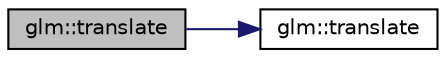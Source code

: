 digraph "glm::translate"
{
  edge [fontname="Helvetica",fontsize="10",labelfontname="Helvetica",labelfontsize="10"];
  node [fontname="Helvetica",fontsize="10",shape=record];
  rankdir="LR";
  Node1 [label="glm::translate",height=0.2,width=0.4,color="black", fillcolor="grey75", style="filled", fontcolor="black"];
  Node1 -> Node2 [color="midnightblue",fontsize="10",style="solid",fontname="Helvetica"];
  Node2 [label="glm::translate",height=0.2,width=0.4,color="black", fillcolor="white", style="filled",URL="$group__gtx__transform.html#gae65c5f45d880bf921b2af669b97a8fa8"];
}
